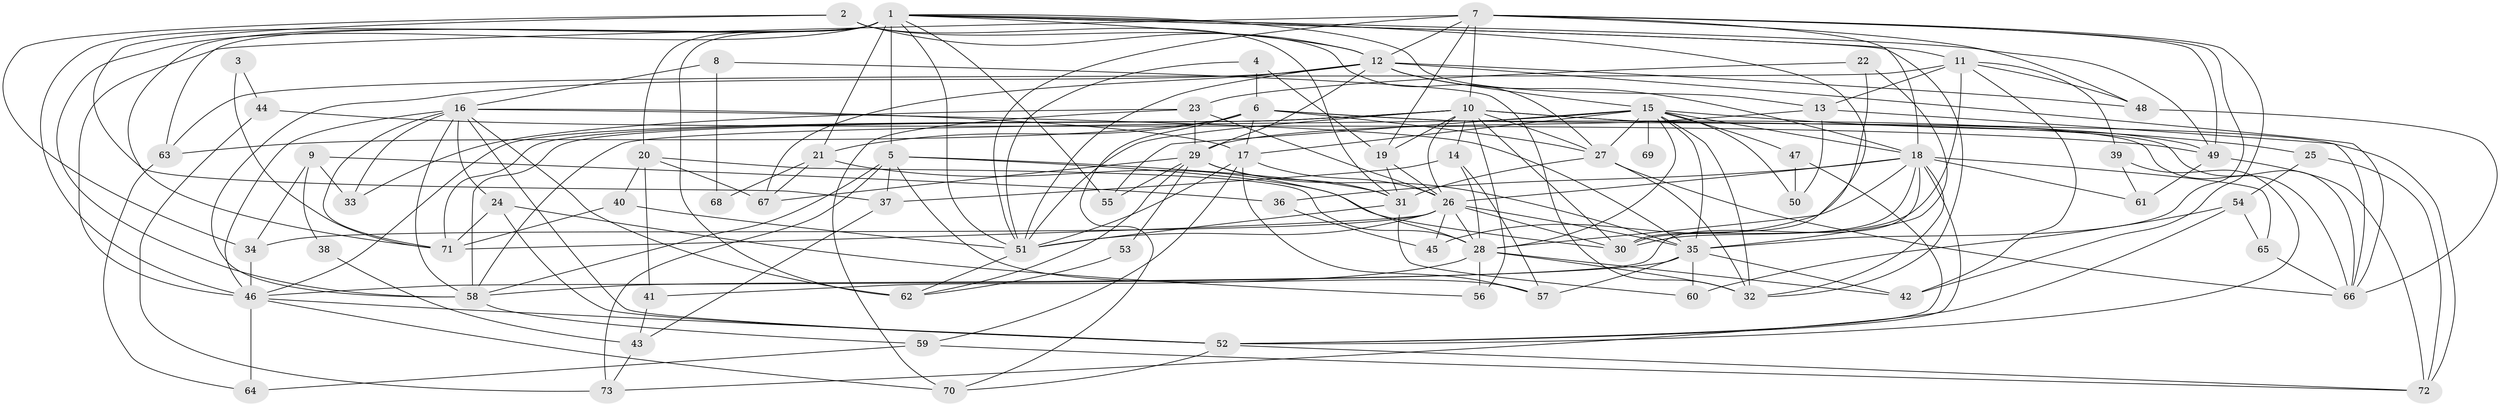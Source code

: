 // original degree distribution, {4: 0.363013698630137, 5: 0.13013698630136986, 2: 0.06164383561643835, 3: 0.3356164383561644, 8: 0.03424657534246575, 6: 0.03424657534246575, 7: 0.0410958904109589}
// Generated by graph-tools (version 1.1) at 2025/36/03/09/25 02:36:03]
// undirected, 73 vertices, 201 edges
graph export_dot {
graph [start="1"]
  node [color=gray90,style=filled];
  1;
  2;
  3;
  4;
  5;
  6;
  7;
  8;
  9;
  10;
  11;
  12;
  13;
  14;
  15;
  16;
  17;
  18;
  19;
  20;
  21;
  22;
  23;
  24;
  25;
  26;
  27;
  28;
  29;
  30;
  31;
  32;
  33;
  34;
  35;
  36;
  37;
  38;
  39;
  40;
  41;
  42;
  43;
  44;
  45;
  46;
  47;
  48;
  49;
  50;
  51;
  52;
  53;
  54;
  55;
  56;
  57;
  58;
  59;
  60;
  61;
  62;
  63;
  64;
  65;
  66;
  67;
  68;
  69;
  70;
  71;
  72;
  73;
  1 -- 5 [weight=3.0];
  1 -- 11 [weight=1.0];
  1 -- 12 [weight=1.0];
  1 -- 13 [weight=1.0];
  1 -- 20 [weight=1.0];
  1 -- 21 [weight=1.0];
  1 -- 30 [weight=1.0];
  1 -- 32 [weight=1.0];
  1 -- 46 [weight=1.0];
  1 -- 49 [weight=1.0];
  1 -- 51 [weight=1.0];
  1 -- 55 [weight=2.0];
  1 -- 58 [weight=1.0];
  1 -- 62 [weight=2.0];
  1 -- 63 [weight=1.0];
  1 -- 71 [weight=1.0];
  2 -- 12 [weight=1.0];
  2 -- 27 [weight=1.0];
  2 -- 31 [weight=1.0];
  2 -- 34 [weight=1.0];
  2 -- 37 [weight=1.0];
  3 -- 44 [weight=1.0];
  3 -- 71 [weight=1.0];
  4 -- 6 [weight=1.0];
  4 -- 19 [weight=1.0];
  4 -- 51 [weight=1.0];
  5 -- 28 [weight=1.0];
  5 -- 31 [weight=1.0];
  5 -- 37 [weight=1.0];
  5 -- 57 [weight=1.0];
  5 -- 58 [weight=1.0];
  5 -- 73 [weight=1.0];
  6 -- 17 [weight=1.0];
  6 -- 21 [weight=1.0];
  6 -- 27 [weight=2.0];
  6 -- 63 [weight=1.0];
  6 -- 66 [weight=1.0];
  6 -- 70 [weight=1.0];
  6 -- 72 [weight=1.0];
  7 -- 10 [weight=1.0];
  7 -- 12 [weight=1.0];
  7 -- 18 [weight=1.0];
  7 -- 19 [weight=1.0];
  7 -- 35 [weight=1.0];
  7 -- 42 [weight=1.0];
  7 -- 46 [weight=3.0];
  7 -- 48 [weight=1.0];
  7 -- 49 [weight=1.0];
  7 -- 51 [weight=1.0];
  8 -- 16 [weight=1.0];
  8 -- 32 [weight=1.0];
  8 -- 68 [weight=1.0];
  9 -- 33 [weight=1.0];
  9 -- 34 [weight=1.0];
  9 -- 36 [weight=1.0];
  9 -- 38 [weight=1.0];
  10 -- 14 [weight=1.0];
  10 -- 19 [weight=1.0];
  10 -- 26 [weight=2.0];
  10 -- 27 [weight=1.0];
  10 -- 30 [weight=1.0];
  10 -- 46 [weight=1.0];
  10 -- 49 [weight=1.0];
  10 -- 51 [weight=2.0];
  10 -- 56 [weight=1.0];
  10 -- 58 [weight=1.0];
  10 -- 66 [weight=1.0];
  10 -- 71 [weight=1.0];
  11 -- 13 [weight=4.0];
  11 -- 30 [weight=1.0];
  11 -- 39 [weight=1.0];
  11 -- 42 [weight=1.0];
  11 -- 48 [weight=1.0];
  11 -- 63 [weight=1.0];
  12 -- 15 [weight=1.0];
  12 -- 18 [weight=1.0];
  12 -- 29 [weight=1.0];
  12 -- 48 [weight=1.0];
  12 -- 51 [weight=1.0];
  12 -- 58 [weight=1.0];
  12 -- 66 [weight=1.0];
  12 -- 67 [weight=1.0];
  13 -- 29 [weight=1.0];
  13 -- 50 [weight=1.0];
  13 -- 66 [weight=1.0];
  14 -- 28 [weight=1.0];
  14 -- 37 [weight=1.0];
  14 -- 57 [weight=1.0];
  15 -- 17 [weight=1.0];
  15 -- 18 [weight=1.0];
  15 -- 25 [weight=1.0];
  15 -- 27 [weight=1.0];
  15 -- 28 [weight=1.0];
  15 -- 32 [weight=1.0];
  15 -- 35 [weight=1.0];
  15 -- 47 [weight=1.0];
  15 -- 50 [weight=1.0];
  15 -- 55 [weight=2.0];
  15 -- 58 [weight=1.0];
  15 -- 69 [weight=2.0];
  16 -- 17 [weight=1.0];
  16 -- 24 [weight=1.0];
  16 -- 33 [weight=1.0];
  16 -- 35 [weight=1.0];
  16 -- 46 [weight=1.0];
  16 -- 52 [weight=1.0];
  16 -- 58 [weight=1.0];
  16 -- 62 [weight=1.0];
  16 -- 71 [weight=1.0];
  17 -- 26 [weight=1.0];
  17 -- 51 [weight=1.0];
  17 -- 57 [weight=1.0];
  17 -- 59 [weight=1.0];
  18 -- 26 [weight=1.0];
  18 -- 30 [weight=1.0];
  18 -- 32 [weight=1.0];
  18 -- 36 [weight=1.0];
  18 -- 45 [weight=2.0];
  18 -- 46 [weight=1.0];
  18 -- 52 [weight=1.0];
  18 -- 61 [weight=1.0];
  18 -- 65 [weight=1.0];
  19 -- 26 [weight=1.0];
  19 -- 31 [weight=1.0];
  20 -- 28 [weight=1.0];
  20 -- 40 [weight=1.0];
  20 -- 41 [weight=1.0];
  20 -- 67 [weight=1.0];
  21 -- 30 [weight=1.0];
  21 -- 67 [weight=1.0];
  21 -- 68 [weight=1.0];
  22 -- 23 [weight=1.0];
  22 -- 28 [weight=1.0];
  22 -- 35 [weight=1.0];
  23 -- 26 [weight=1.0];
  23 -- 29 [weight=1.0];
  23 -- 33 [weight=1.0];
  23 -- 70 [weight=1.0];
  24 -- 52 [weight=1.0];
  24 -- 56 [weight=1.0];
  24 -- 71 [weight=1.0];
  25 -- 54 [weight=1.0];
  25 -- 72 [weight=1.0];
  26 -- 28 [weight=1.0];
  26 -- 30 [weight=1.0];
  26 -- 34 [weight=1.0];
  26 -- 35 [weight=1.0];
  26 -- 45 [weight=1.0];
  26 -- 51 [weight=1.0];
  26 -- 71 [weight=1.0];
  27 -- 31 [weight=1.0];
  27 -- 32 [weight=1.0];
  27 -- 66 [weight=1.0];
  28 -- 32 [weight=1.0];
  28 -- 41 [weight=1.0];
  28 -- 42 [weight=1.0];
  28 -- 56 [weight=1.0];
  29 -- 31 [weight=1.0];
  29 -- 35 [weight=1.0];
  29 -- 53 [weight=1.0];
  29 -- 55 [weight=1.0];
  29 -- 62 [weight=1.0];
  29 -- 67 [weight=1.0];
  31 -- 51 [weight=1.0];
  31 -- 60 [weight=1.0];
  34 -- 46 [weight=1.0];
  35 -- 42 [weight=1.0];
  35 -- 57 [weight=1.0];
  35 -- 58 [weight=1.0];
  35 -- 60 [weight=1.0];
  36 -- 45 [weight=1.0];
  37 -- 43 [weight=1.0];
  38 -- 43 [weight=1.0];
  39 -- 52 [weight=1.0];
  39 -- 61 [weight=1.0];
  40 -- 51 [weight=1.0];
  40 -- 71 [weight=1.0];
  41 -- 43 [weight=1.0];
  43 -- 73 [weight=1.0];
  44 -- 49 [weight=1.0];
  44 -- 73 [weight=1.0];
  46 -- 52 [weight=2.0];
  46 -- 64 [weight=1.0];
  46 -- 70 [weight=1.0];
  47 -- 50 [weight=1.0];
  47 -- 52 [weight=1.0];
  48 -- 66 [weight=1.0];
  49 -- 61 [weight=1.0];
  49 -- 72 [weight=1.0];
  51 -- 62 [weight=1.0];
  52 -- 70 [weight=1.0];
  52 -- 72 [weight=1.0];
  53 -- 62 [weight=1.0];
  54 -- 60 [weight=1.0];
  54 -- 65 [weight=1.0];
  54 -- 73 [weight=1.0];
  58 -- 59 [weight=1.0];
  59 -- 64 [weight=1.0];
  59 -- 72 [weight=1.0];
  63 -- 64 [weight=1.0];
  65 -- 66 [weight=1.0];
}
